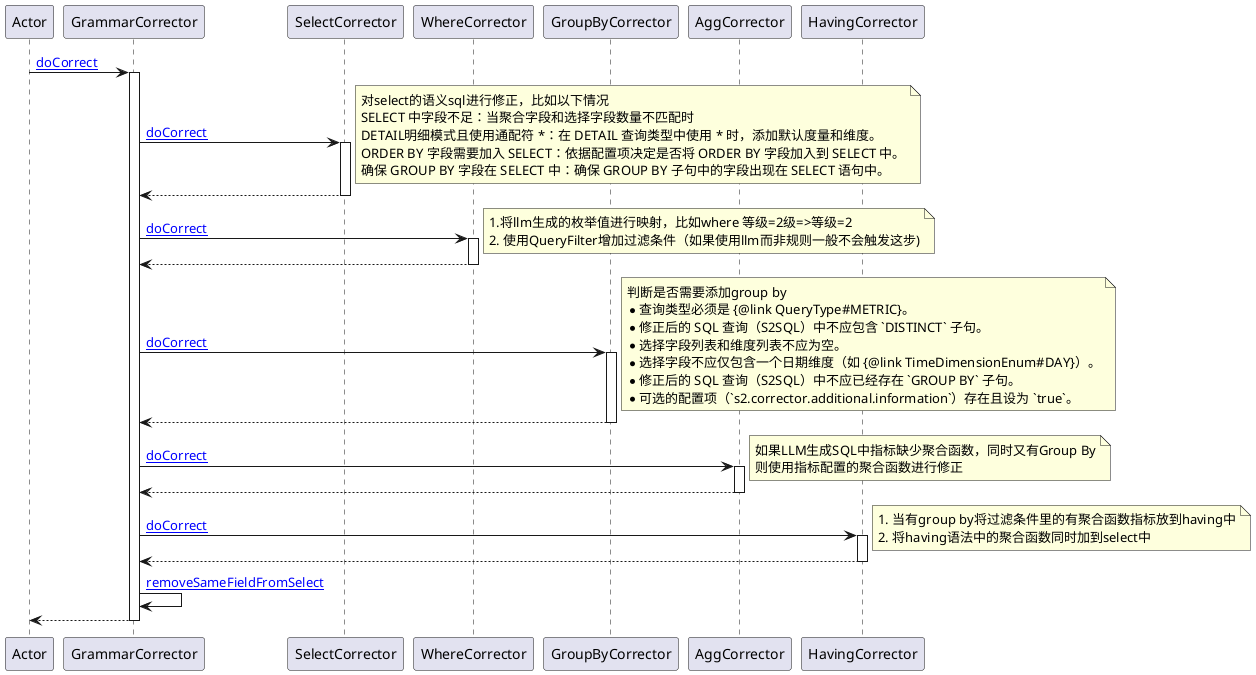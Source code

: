 @startuml
!define PROJECT_DIR ..
!define HEADLESS_DIR PROJECT_DIR\headless\chat\src\main\java\com\tencent\supersonic\headless
!define COMMON_DIR  PROJECT_DIR\common\src\main\java\com\tencent\supersonic\common
!define SchemaCorrector_DIR HEADLESS_DIR\chat\corrector\SchemaCorrector.java
!define GrammarCorrector_DIR HEADLESS_DIR\chat\corrector\GrammarCorrector.java
!define SelectCorrector_DIR HEADLESS_DIR\chat\corrector\SelectCorrector.java
!define WhereCorrector_DIR HEADLESS_DIR\chat\corrector\WhereCorrector.java
!define GroupByCorrector_DIR HEADLESS_DIR\chat\corrector\GroupByCorrector.java
!define AggCorrector_DIR HEADLESS_DIR\chat\corrector\AggCorrector.java
!define HavingCorrector_DIR HEADLESS_DIR\chat\corrector\HavingCorrector.java

participant Actor
Actor -> GrammarCorrector : [[GrammarCorrector_DIR#doCorrect doCorrect]]
activate GrammarCorrector
GrammarCorrector -> SelectCorrector : [[SelectCorrector_DIR#doCorrect doCorrect]]
note right
对select的语义sql进行修正，比如以下情况
SELECT 中字段不足：当聚合字段和选择字段数量不匹配时
DETAIL明细模式且使用通配符 *：在 DETAIL 查询类型中使用 * 时，添加默认度量和维度。
ORDER BY 字段需要加入 SELECT：依据配置项决定是否将 ORDER BY 字段加入到 SELECT 中。
确保 GROUP BY 字段在 SELECT 中：确保 GROUP BY 子句中的字段出现在 SELECT 语句中。
end note
activate SelectCorrector
SelectCorrector --> GrammarCorrector
deactivate SelectCorrector
GrammarCorrector -> WhereCorrector : [[WhereCorrector_DIR#doCorrect doCorrect]]
note right
1.将llm生成的枚举值进行映射，比如where 等级=2级=>等级=2
2. 使用QueryFilter增加过滤条件（如果使用llm而非规则一般不会触发这步)
end note
activate WhereCorrector
WhereCorrector --> GrammarCorrector
deactivate WhereCorrector
GrammarCorrector -> GroupByCorrector : [[GroupByCorrector_DIR#doCorrect doCorrect]]
note right
     判断是否需要添加group by
     * 查询类型必须是 {@link QueryType#METRIC}。
     * 修正后的 SQL 查询（S2SQL）中不应包含 `DISTINCT` 子句。
     * 选择字段列表和维度列表不应为空。
     * 选择字段不应仅包含一个日期维度（如 {@link TimeDimensionEnum#DAY}）。
     * 修正后的 SQL 查询（S2SQL）中不应已经存在 `GROUP BY` 子句。
     * 可选的配置项（`s2.corrector.additional.information`）存在且设为 `true`。
end note
activate GroupByCorrector
GroupByCorrector --> GrammarCorrector
deactivate GroupByCorrector
GrammarCorrector -> AggCorrector : [[AggCorrector_DIR#doCorrect doCorrect]]
note right
如果LLM生成SQL中指标缺少聚合函数，同时又有Group By
则使用指标配置的聚合函数进行修正
end note
activate AggCorrector
AggCorrector --> GrammarCorrector
deactivate AggCorrector
GrammarCorrector -> HavingCorrector : [[HavingCorrector_DIR#doCorrect doCorrect]]
note right
1. 当有group by将过滤条件里的有聚合函数指标放到having中
2. 将having语法中的聚合函数同时加到select中
end note
activate HavingCorrector
HavingCorrector --> GrammarCorrector
deactivate HavingCorrector
GrammarCorrector -> GrammarCorrector : [[GrammarCorrector_DIR#removeSameFieldFromSelect removeSameFieldFromSelect]]
return
@enduml